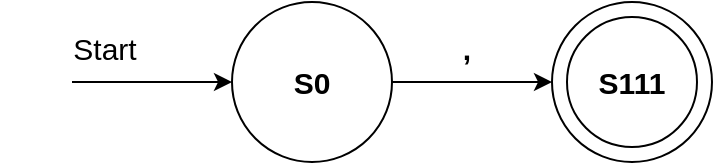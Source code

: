 <mxfile version="23.1.1" type="github">
  <diagram name="Page-1" id="NuSsDJpfHErYwewaIDQQ">
    <mxGraphModel dx="1009" dy="573" grid="1" gridSize="10" guides="1" tooltips="1" connect="1" arrows="1" fold="1" page="1" pageScale="1" pageWidth="850" pageHeight="1100" math="0" shadow="0">
      <root>
        <mxCell id="0" />
        <mxCell id="1" parent="0" />
        <mxCell id="zx4aMJAijat2xrQk0QN1-1" value="" style="ellipse;whiteSpace=wrap;html=1;aspect=fixed;" vertex="1" parent="1">
          <mxGeometry x="360" y="240" width="80" height="80" as="geometry" />
        </mxCell>
        <mxCell id="zx4aMJAijat2xrQk0QN1-2" value="" style="ellipse;whiteSpace=wrap;html=1;aspect=fixed;" vertex="1" parent="1">
          <mxGeometry x="200" y="240" width="80" height="80" as="geometry" />
        </mxCell>
        <mxCell id="zx4aMJAijat2xrQk0QN1-3" value="" style="endArrow=classic;html=1;rounded=0;entryX=0;entryY=0.5;entryDx=0;entryDy=0;" edge="1" parent="1">
          <mxGeometry width="50" height="50" relative="1" as="geometry">
            <mxPoint x="120" y="280" as="sourcePoint" />
            <mxPoint x="200" y="280" as="targetPoint" />
          </mxGeometry>
        </mxCell>
        <mxCell id="zx4aMJAijat2xrQk0QN1-4" value="" style="endArrow=classic;html=1;rounded=0;entryX=0;entryY=0.5;entryDx=0;entryDy=0;exitX=1;exitY=0.5;exitDx=0;exitDy=0;" edge="1" parent="1" source="zx4aMJAijat2xrQk0QN1-2" target="zx4aMJAijat2xrQk0QN1-1">
          <mxGeometry width="50" height="50" relative="1" as="geometry">
            <mxPoint x="290" y="310" as="sourcePoint" />
            <mxPoint x="410" y="310" as="targetPoint" />
          </mxGeometry>
        </mxCell>
        <mxCell id="zx4aMJAijat2xrQk0QN1-5" value="&lt;b style=&quot;font-size: 15px;&quot;&gt;S0&lt;/b&gt;" style="text;html=1;strokeColor=none;fillColor=none;align=center;verticalAlign=middle;whiteSpace=wrap;rounded=0;fontSize=15;" vertex="1" parent="1">
          <mxGeometry x="210" y="265" width="60" height="30" as="geometry" />
        </mxCell>
        <mxCell id="zx4aMJAijat2xrQk0QN1-6" value="," style="text;html=1;strokeColor=none;fillColor=none;align=center;verticalAlign=middle;whiteSpace=wrap;rounded=0;fontSize=15;fontStyle=1" vertex="1" parent="1">
          <mxGeometry x="265" y="247.5" width="105" height="30" as="geometry" />
        </mxCell>
        <mxCell id="zx4aMJAijat2xrQk0QN1-7" value="" style="ellipse;whiteSpace=wrap;html=1;aspect=fixed;" vertex="1" parent="1">
          <mxGeometry x="367.5" y="247.5" width="65" height="65" as="geometry" />
        </mxCell>
        <mxCell id="zx4aMJAijat2xrQk0QN1-8" value="&lt;b&gt;&lt;font style=&quot;font-size: 15px;&quot;&gt;S111&lt;/font&gt;&lt;/b&gt;" style="text;html=1;strokeColor=none;fillColor=none;align=center;verticalAlign=middle;whiteSpace=wrap;rounded=0;" vertex="1" parent="1">
          <mxGeometry x="370" y="265" width="60" height="30" as="geometry" />
        </mxCell>
        <mxCell id="zx4aMJAijat2xrQk0QN1-9" value="Start" style="text;html=1;strokeColor=none;fillColor=none;align=center;verticalAlign=middle;whiteSpace=wrap;rounded=0;fontSize=15;" vertex="1" parent="1">
          <mxGeometry x="84" y="247.5" width="105" height="30" as="geometry" />
        </mxCell>
      </root>
    </mxGraphModel>
  </diagram>
</mxfile>
